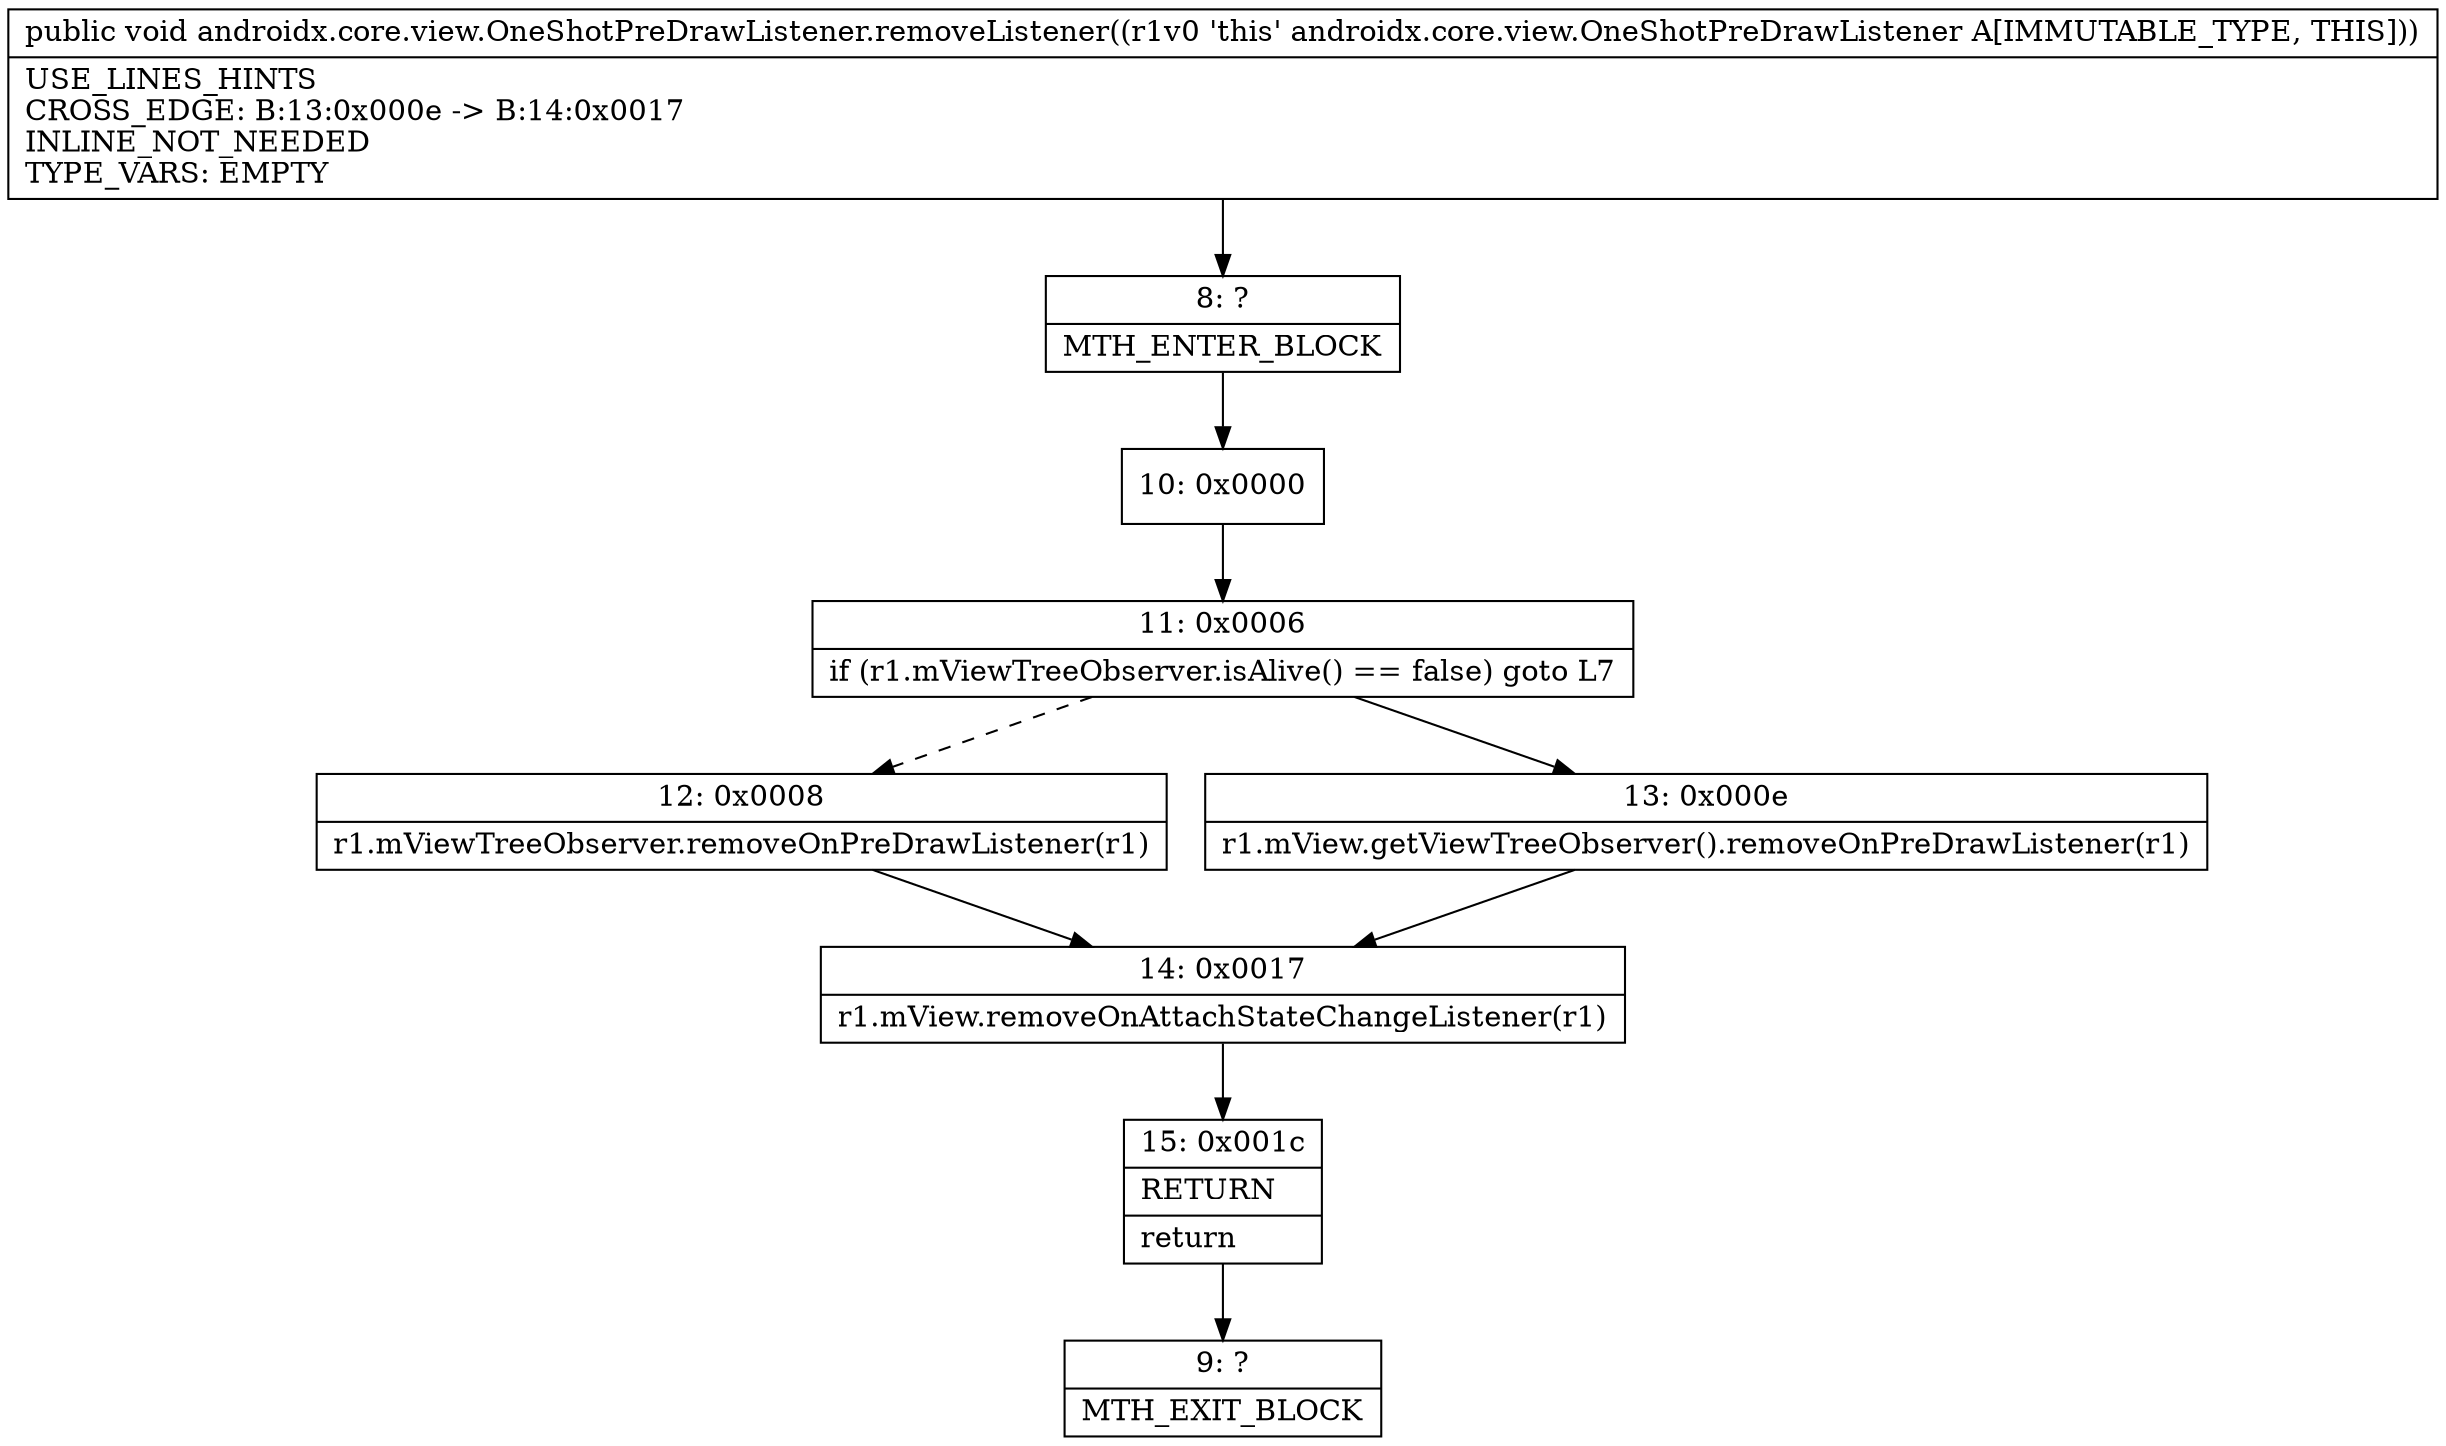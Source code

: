 digraph "CFG forandroidx.core.view.OneShotPreDrawListener.removeListener()V" {
Node_8 [shape=record,label="{8\:\ ?|MTH_ENTER_BLOCK\l}"];
Node_10 [shape=record,label="{10\:\ 0x0000}"];
Node_11 [shape=record,label="{11\:\ 0x0006|if (r1.mViewTreeObserver.isAlive() == false) goto L7\l}"];
Node_12 [shape=record,label="{12\:\ 0x0008|r1.mViewTreeObserver.removeOnPreDrawListener(r1)\l}"];
Node_14 [shape=record,label="{14\:\ 0x0017|r1.mView.removeOnAttachStateChangeListener(r1)\l}"];
Node_15 [shape=record,label="{15\:\ 0x001c|RETURN\l|return\l}"];
Node_9 [shape=record,label="{9\:\ ?|MTH_EXIT_BLOCK\l}"];
Node_13 [shape=record,label="{13\:\ 0x000e|r1.mView.getViewTreeObserver().removeOnPreDrawListener(r1)\l}"];
MethodNode[shape=record,label="{public void androidx.core.view.OneShotPreDrawListener.removeListener((r1v0 'this' androidx.core.view.OneShotPreDrawListener A[IMMUTABLE_TYPE, THIS]))  | USE_LINES_HINTS\lCROSS_EDGE: B:13:0x000e \-\> B:14:0x0017\lINLINE_NOT_NEEDED\lTYPE_VARS: EMPTY\l}"];
MethodNode -> Node_8;Node_8 -> Node_10;
Node_10 -> Node_11;
Node_11 -> Node_12[style=dashed];
Node_11 -> Node_13;
Node_12 -> Node_14;
Node_14 -> Node_15;
Node_15 -> Node_9;
Node_13 -> Node_14;
}

